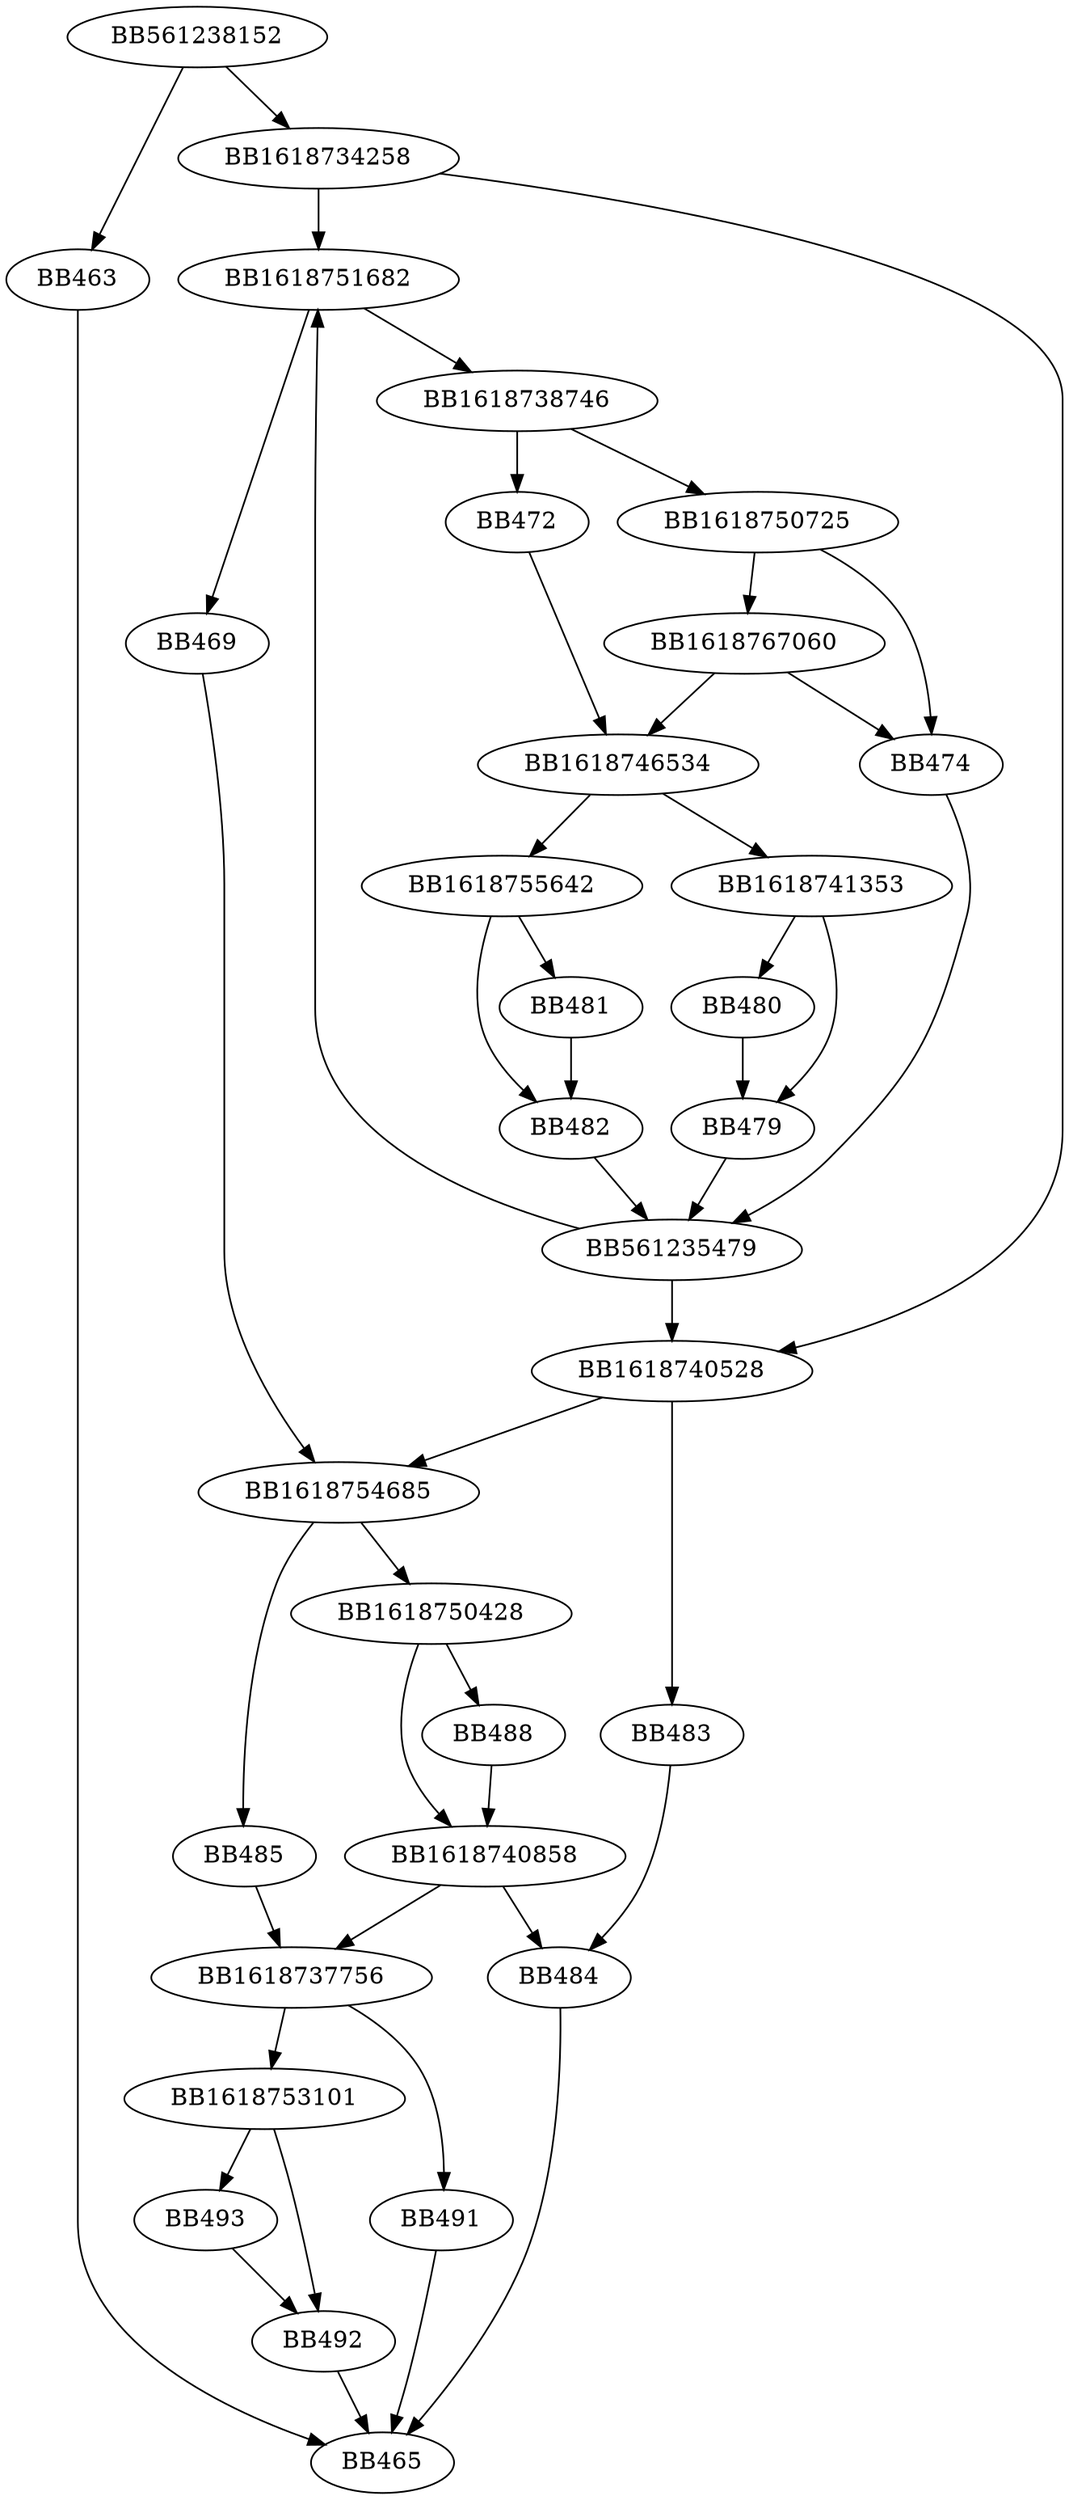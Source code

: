 digraph G{
	BB561238152->BB463;
	BB561238152->BB1618734258;
	BB463->BB465;
	BB1618734258->BB1618740528;
	BB1618734258->BB1618751682;
	BB1618751682->BB1618738746;
	BB1618751682->BB469;
	BB469->BB1618754685;
	BB1618738746->BB1618750725;
	BB1618738746->BB472;
	BB472->BB1618746534;
	BB1618750725->BB474;
	BB1618750725->BB1618767060;
	BB1618767060->BB474;
	BB1618767060->BB1618746534;
	BB474->BB561235479;
	BB1618746534->BB1618741353;
	BB1618746534->BB1618755642;
	BB1618741353->BB479;
	BB1618741353->BB480;
	BB480->BB479;
	BB479->BB561235479;
	BB1618755642->BB481;
	BB1618755642->BB482;
	BB481->BB482;
	BB482->BB561235479;
	BB561235479->BB1618740528;
	BB561235479->BB1618751682;
	BB1618740528->BB483;
	BB1618740528->BB1618754685;
	BB483->BB484;
	BB1618754685->BB485;
	BB1618754685->BB1618750428;
	BB485->BB1618737756;
	BB1618750428->BB488;
	BB1618750428->BB1618740858;
	BB488->BB1618740858;
	BB1618740858->BB484;
	BB1618740858->BB1618737756;
	BB484->BB465;
	BB1618737756->BB1618753101;
	BB1618737756->BB491;
	BB491->BB465;
	BB1618753101->BB492;
	BB1618753101->BB493;
	BB493->BB492;
	BB492->BB465;
}
